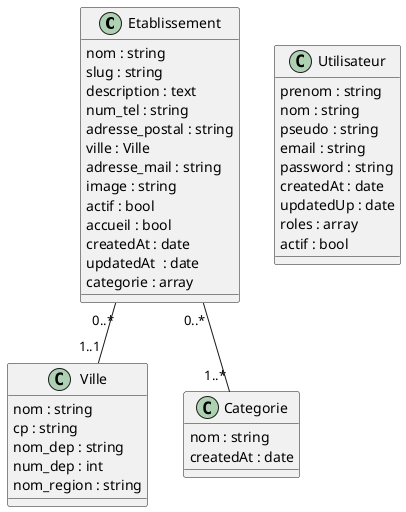@startuml

class Etablissement {
    nom : string
    slug : string
    description : text
    num_tel : string
    adresse_postal : string
    ville : Ville
    adresse_mail : string
    image : string
    actif : bool
    accueil : bool
    createdAt : date
    updatedAt  : date
    categorie : array
}

class Ville {
    nom : string
    cp : string
    nom_dep : string
    num_dep : int
    nom_region : string
}

class Categorie {
    nom : string
    createdAt : date
}

class Utilisateur {
    prenom : string
    nom : string
    pseudo : string
    email : string
    password : string
    createdAt : date
    updatedUp : date
    roles : array
    actif : bool
}




Etablissement "0..*" -- "1..1" Ville
Etablissement "0..*" -- "1..*" Categorie


@enduml